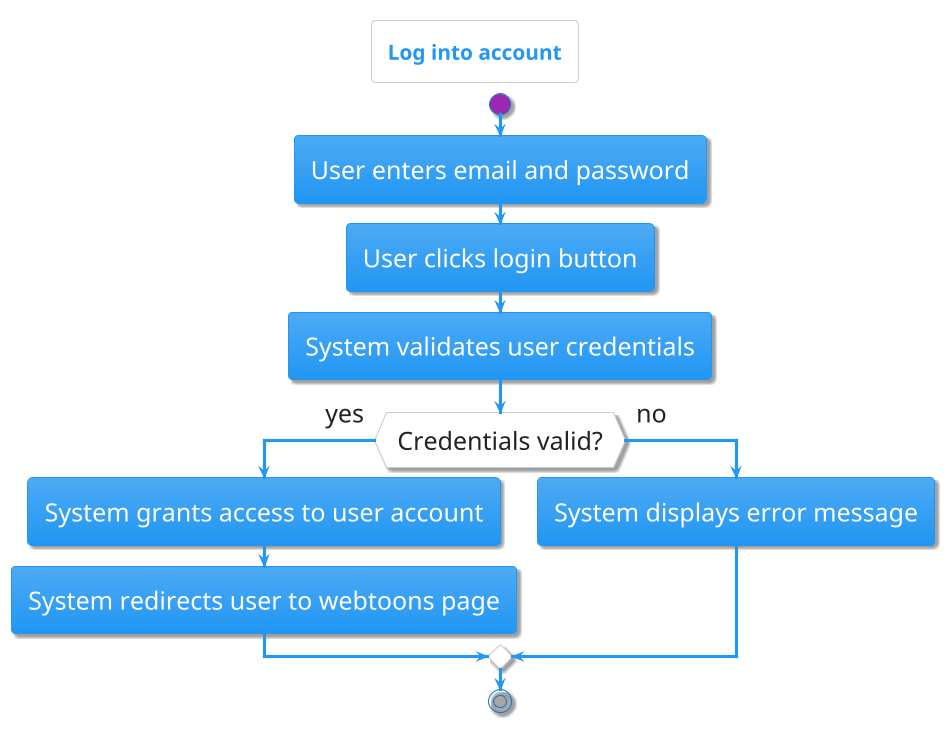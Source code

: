 @startuml
!theme materia
title Log into account
skinparam defaultFontSize 24

start
:User enters email and password;
:User clicks login button;
:System validates user credentials;
if (Credentials valid?) then (yes)
  :System grants access to user account;
  :System redirects user to webtoons page;
else (no)
  :System displays error message;
endif
stop
@enduml